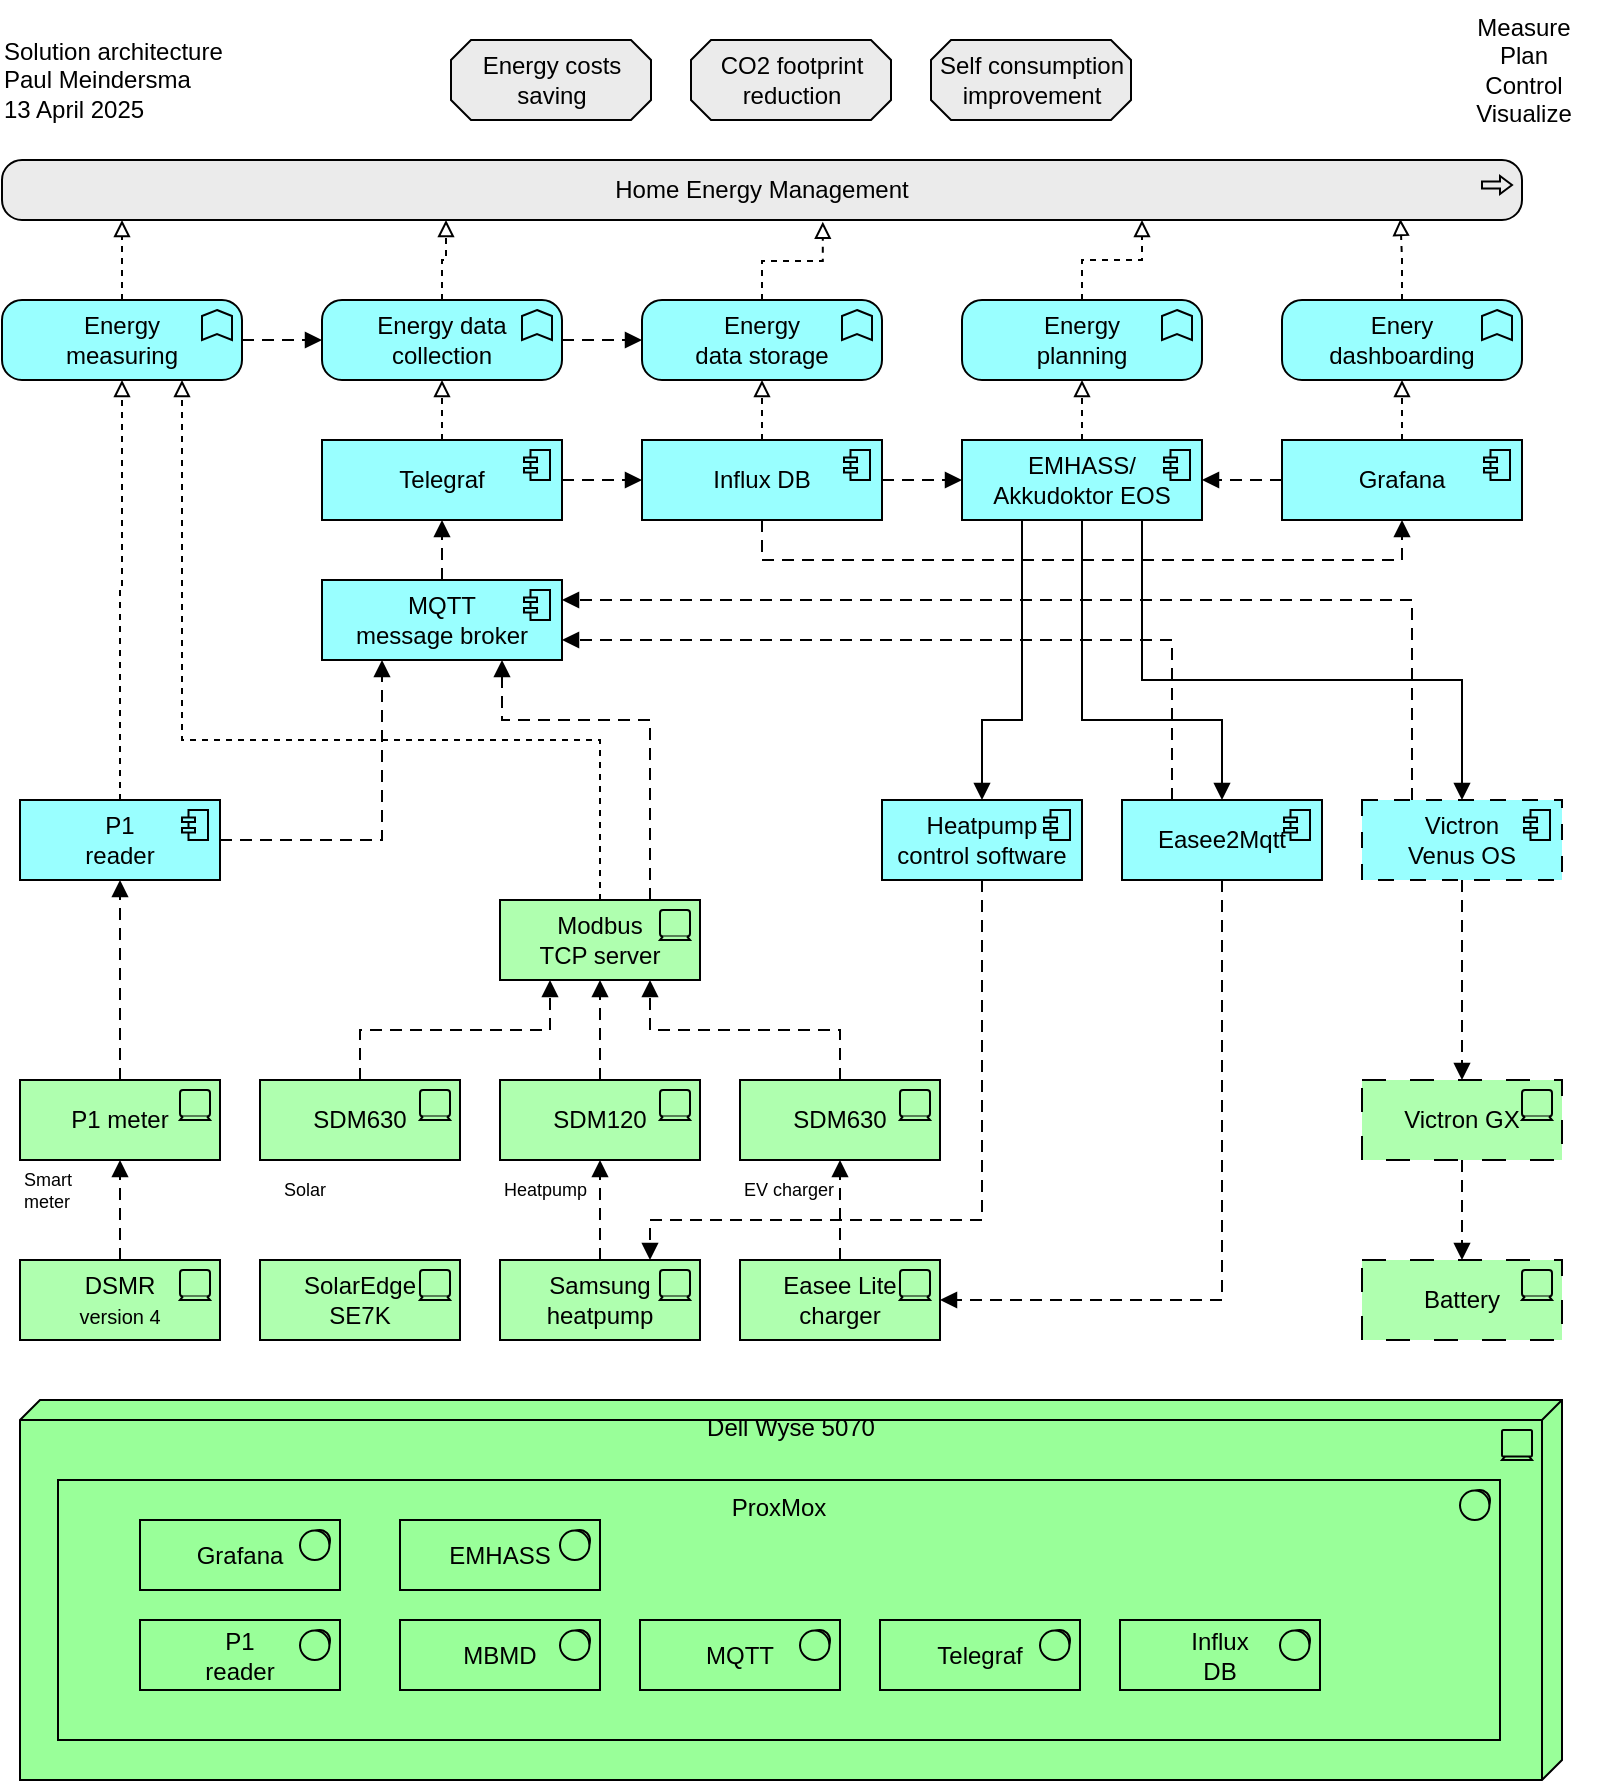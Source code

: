 <mxfile version="26.2.12">
  <diagram name="Pagina-1" id="If3uVRzUwgf7AavsxgMt">
    <mxGraphModel dx="1420" dy="760" grid="1" gridSize="10" guides="1" tooltips="1" connect="1" arrows="1" fold="1" page="1" pageScale="1" pageWidth="827" pageHeight="1169" math="0" shadow="0">
      <root>
        <mxCell id="0" />
        <mxCell id="1" parent="0" />
        <mxCell id="eXZCC9MjRsluqyA0-eMw-1" value="Solution architecture&lt;div&gt;Paul Meindersma&lt;/div&gt;&lt;div&gt;13 April 2025&lt;/div&gt;" style="text;html=1;align=left;verticalAlign=middle;whiteSpace=wrap;rounded=0;" parent="1" vertex="1">
          <mxGeometry x="20" y="15" width="170" height="50" as="geometry" />
        </mxCell>
        <mxCell id="eXZCC9MjRsluqyA0-eMw-2" value="Home Energy Management" style="html=1;outlineConnect=0;whiteSpace=wrap;fillColor=#EBEBEB;shape=mxgraph.archimate3.application;appType=proc;archiType=rounded;" parent="1" vertex="1">
          <mxGeometry x="21" y="80" width="760" height="30" as="geometry" />
        </mxCell>
        <mxCell id="eXZCC9MjRsluqyA0-eMw-3" value="Self consumption&lt;div&gt;improvement&lt;/div&gt;" style="html=1;outlineConnect=0;whiteSpace=wrap;fillColor=#EBEBEB;shape=mxgraph.archimate3.application;appType=generic;archiType=oct;" parent="1" vertex="1">
          <mxGeometry x="485.5" y="20" width="100" height="40" as="geometry" />
        </mxCell>
        <mxCell id="eXZCC9MjRsluqyA0-eMw-15" value="Energy&lt;div&gt;measuring&lt;/div&gt;" style="html=1;outlineConnect=0;whiteSpace=wrap;fillColor=#99ffff;shape=mxgraph.archimate3.application;appType=func;archiType=rounded;" parent="1" vertex="1">
          <mxGeometry x="21" y="150" width="120" height="40" as="geometry" />
        </mxCell>
        <mxCell id="eXZCC9MjRsluqyA0-eMw-17" value="P1&lt;div&gt;reader&lt;/div&gt;" style="html=1;outlineConnect=0;whiteSpace=wrap;fillColor=#99ffff;shape=mxgraph.archimate3.application;appType=comp;archiType=square;" parent="1" vertex="1">
          <mxGeometry x="30" y="400" width="100" height="40" as="geometry" />
        </mxCell>
        <mxCell id="eXZCC9MjRsluqyA0-eMw-24" value="" style="edgeStyle=elbowEdgeStyle;html=1;endArrow=block;elbow=vertical;endFill=0;dashed=1;rounded=0;exitX=0.5;exitY=0;exitDx=0;exitDy=0;exitPerimeter=0;" parent="1" source="eXZCC9MjRsluqyA0-eMw-15" edge="1">
          <mxGeometry width="160" relative="1" as="geometry">
            <mxPoint x="191" y="190" as="sourcePoint" />
            <mxPoint x="81" y="110" as="targetPoint" />
          </mxGeometry>
        </mxCell>
        <mxCell id="eXZCC9MjRsluqyA0-eMw-27" value="Energy costs saving" style="html=1;outlineConnect=0;whiteSpace=wrap;fillColor=#EBEBEB;shape=mxgraph.archimate3.application;appType=generic;archiType=oct;" parent="1" vertex="1">
          <mxGeometry x="245.5" y="20" width="100" height="40" as="geometry" />
        </mxCell>
        <mxCell id="eXZCC9MjRsluqyA0-eMw-31" value="Energy data collection" style="html=1;outlineConnect=0;whiteSpace=wrap;fillColor=#99ffff;shape=mxgraph.archimate3.application;appType=func;archiType=rounded;" parent="1" vertex="1">
          <mxGeometry x="181" y="150" width="120" height="40" as="geometry" />
        </mxCell>
        <mxCell id="eXZCC9MjRsluqyA0-eMw-32" value="MQTT&lt;div&gt;message broker&lt;/div&gt;" style="html=1;outlineConnect=0;whiteSpace=wrap;fillColor=#99ffff;shape=mxgraph.archimate3.application;appType=comp;archiType=square;" parent="1" vertex="1">
          <mxGeometry x="181" y="290" width="120" height="40" as="geometry" />
        </mxCell>
        <mxCell id="eXZCC9MjRsluqyA0-eMw-34" value="" style="edgeStyle=elbowEdgeStyle;html=1;endArrow=block;dashed=1;elbow=vertical;endFill=1;dashPattern=6 4;rounded=0;exitX=1;exitY=0.5;exitDx=0;exitDy=0;exitPerimeter=0;entryX=0;entryY=0.5;entryDx=0;entryDy=0;entryPerimeter=0;" parent="1" source="eXZCC9MjRsluqyA0-eMw-15" target="eXZCC9MjRsluqyA0-eMw-31" edge="1">
          <mxGeometry width="160" relative="1" as="geometry">
            <mxPoint x="271" y="290" as="sourcePoint" />
            <mxPoint x="431" y="290" as="targetPoint" />
          </mxGeometry>
        </mxCell>
        <mxCell id="eXZCC9MjRsluqyA0-eMw-35" value="Influx DB" style="html=1;outlineConnect=0;whiteSpace=wrap;fillColor=#99ffff;shape=mxgraph.archimate3.application;appType=comp;archiType=square;" parent="1" vertex="1">
          <mxGeometry x="341" y="220" width="120" height="40" as="geometry" />
        </mxCell>
        <mxCell id="eXZCC9MjRsluqyA0-eMw-36" value="Energy&lt;div&gt;data storage&lt;/div&gt;" style="html=1;outlineConnect=0;whiteSpace=wrap;fillColor=#99ffff;shape=mxgraph.archimate3.application;appType=func;archiType=rounded;" parent="1" vertex="1">
          <mxGeometry x="341" y="150" width="120" height="40" as="geometry" />
        </mxCell>
        <mxCell id="eXZCC9MjRsluqyA0-eMw-38" value="Energy&lt;div&gt;planning&lt;/div&gt;" style="html=1;outlineConnect=0;whiteSpace=wrap;fillColor=#99ffff;shape=mxgraph.archimate3.application;appType=func;archiType=rounded;" parent="1" vertex="1">
          <mxGeometry x="501" y="150" width="120" height="40" as="geometry" />
        </mxCell>
        <mxCell id="eXZCC9MjRsluqyA0-eMw-39" value="Enery&lt;div&gt;dashboarding&lt;/div&gt;" style="html=1;outlineConnect=0;whiteSpace=wrap;fillColor=#99ffff;shape=mxgraph.archimate3.application;appType=func;archiType=rounded;" parent="1" vertex="1">
          <mxGeometry x="661" y="150" width="120" height="40" as="geometry" />
        </mxCell>
        <mxCell id="eXZCC9MjRsluqyA0-eMw-40" value="" style="edgeStyle=elbowEdgeStyle;html=1;endArrow=block;elbow=vertical;endFill=0;dashed=1;rounded=0;entryX=0.5;entryY=1;entryDx=0;entryDy=0;entryPerimeter=0;exitX=0.5;exitY=0;exitDx=0;exitDy=0;exitPerimeter=0;" parent="1" source="eXZCC9MjRsluqyA0-eMw-35" target="eXZCC9MjRsluqyA0-eMw-36" edge="1">
          <mxGeometry width="160" relative="1" as="geometry">
            <mxPoint x="271" y="220" as="sourcePoint" />
            <mxPoint x="431" y="220" as="targetPoint" />
            <Array as="points">
              <mxPoint x="431" y="200" />
            </Array>
          </mxGeometry>
        </mxCell>
        <mxCell id="eXZCC9MjRsluqyA0-eMw-41" value="EMHASS/&lt;div&gt;Akkudoktor EOS&lt;/div&gt;" style="html=1;outlineConnect=0;whiteSpace=wrap;fillColor=#99ffff;shape=mxgraph.archimate3.application;appType=comp;archiType=square;" parent="1" vertex="1">
          <mxGeometry x="501" y="220" width="120" height="40" as="geometry" />
        </mxCell>
        <mxCell id="eXZCC9MjRsluqyA0-eMw-42" value="Grafana" style="html=1;outlineConnect=0;whiteSpace=wrap;fillColor=#99ffff;shape=mxgraph.archimate3.application;appType=comp;archiType=square;" parent="1" vertex="1">
          <mxGeometry x="661" y="220" width="120" height="40" as="geometry" />
        </mxCell>
        <mxCell id="eXZCC9MjRsluqyA0-eMw-43" value="&lt;div&gt;&lt;span style=&quot;background-color: transparent; color: light-dark(rgb(0, 0, 0), rgb(255, 255, 255));&quot;&gt;DSMR&lt;/span&gt;&lt;/div&gt;&lt;div&gt;&lt;span style=&quot;background-color: transparent; color: light-dark(rgb(0, 0, 0), rgb(255, 255, 255));&quot;&gt;&lt;font style=&quot;font-size: 10px;&quot;&gt;version 4&lt;/font&gt;&lt;/span&gt;&lt;/div&gt;" style="html=1;outlineConnect=0;whiteSpace=wrap;fillColor=#AFFFAF;shape=mxgraph.archimate3.application;appType=device;" parent="1" vertex="1">
          <mxGeometry x="30" y="630" width="100" height="40" as="geometry" />
        </mxCell>
        <mxCell id="eXZCC9MjRsluqyA0-eMw-45" value="SolarEdge&lt;div&gt;SE7K&lt;/div&gt;" style="html=1;outlineConnect=0;whiteSpace=wrap;fillColor=#AFFFAF;shape=mxgraph.archimate3.application;appType=device;" parent="1" vertex="1">
          <mxGeometry x="150" y="630" width="100" height="40" as="geometry" />
        </mxCell>
        <mxCell id="eXZCC9MjRsluqyA0-eMw-46" value="SDM630" style="html=1;outlineConnect=0;whiteSpace=wrap;fillColor=#AFFFAF;shape=mxgraph.archimate3.application;appType=device;" parent="1" vertex="1">
          <mxGeometry x="150" y="540" width="100" height="40" as="geometry" />
        </mxCell>
        <mxCell id="eXZCC9MjRsluqyA0-eMw-49" value="" style="edgeStyle=elbowEdgeStyle;html=1;endArrow=block;dashed=1;elbow=vertical;endFill=1;dashPattern=6 4;rounded=0;exitX=1;exitY=0.5;exitDx=0;exitDy=0;exitPerimeter=0;" parent="1" source="eXZCC9MjRsluqyA0-eMw-31" target="eXZCC9MjRsluqyA0-eMw-36" edge="1">
          <mxGeometry width="160" relative="1" as="geometry">
            <mxPoint x="271" y="400" as="sourcePoint" />
            <mxPoint x="431" y="400" as="targetPoint" />
          </mxGeometry>
        </mxCell>
        <mxCell id="eXZCC9MjRsluqyA0-eMw-50" value="" style="edgeStyle=elbowEdgeStyle;html=1;endArrow=block;dashed=1;elbow=vertical;endFill=1;dashPattern=6 4;rounded=0;exitX=0.5;exitY=0;exitDx=0;exitDy=0;exitPerimeter=0;entryX=0.5;entryY=1;entryDx=0;entryDy=0;entryPerimeter=0;" parent="1" source="eXZCC9MjRsluqyA0-eMw-32" target="eXZCC9MjRsluqyA0-eMw-55" edge="1">
          <mxGeometry width="160" relative="1" as="geometry">
            <mxPoint x="271" y="390" as="sourcePoint" />
            <mxPoint x="431" y="390" as="targetPoint" />
            <Array as="points" />
          </mxGeometry>
        </mxCell>
        <mxCell id="eXZCC9MjRsluqyA0-eMw-51" value="" style="edgeStyle=elbowEdgeStyle;html=1;endArrow=block;dashed=1;elbow=vertical;endFill=1;dashPattern=6 4;rounded=0;exitX=1;exitY=0.5;exitDx=0;exitDy=0;exitPerimeter=0;entryX=0;entryY=0.5;entryDx=0;entryDy=0;entryPerimeter=0;" parent="1" source="eXZCC9MjRsluqyA0-eMw-35" target="eXZCC9MjRsluqyA0-eMw-41" edge="1">
          <mxGeometry width="160" relative="1" as="geometry">
            <mxPoint x="271" y="390" as="sourcePoint" />
            <mxPoint x="431" y="390" as="targetPoint" />
          </mxGeometry>
        </mxCell>
        <mxCell id="eXZCC9MjRsluqyA0-eMw-52" value="" style="edgeStyle=elbowEdgeStyle;html=1;endArrow=block;elbow=vertical;endFill=0;dashed=1;rounded=0;entryX=0.5;entryY=1;entryDx=0;entryDy=0;entryPerimeter=0;exitX=0.5;exitY=0;exitDx=0;exitDy=0;exitPerimeter=0;" parent="1" source="eXZCC9MjRsluqyA0-eMw-41" target="eXZCC9MjRsluqyA0-eMw-38" edge="1">
          <mxGeometry width="160" relative="1" as="geometry">
            <mxPoint x="271" y="390" as="sourcePoint" />
            <mxPoint x="431" y="390" as="targetPoint" />
          </mxGeometry>
        </mxCell>
        <mxCell id="eXZCC9MjRsluqyA0-eMw-53" value="" style="edgeStyle=elbowEdgeStyle;html=1;endArrow=block;elbow=vertical;endFill=0;dashed=1;rounded=0;exitX=0.5;exitY=0;exitDx=0;exitDy=0;exitPerimeter=0;" parent="1" source="eXZCC9MjRsluqyA0-eMw-42" target="eXZCC9MjRsluqyA0-eMw-39" edge="1">
          <mxGeometry width="160" relative="1" as="geometry">
            <mxPoint x="721" y="260" as="sourcePoint" />
            <mxPoint x="431" y="390" as="targetPoint" />
          </mxGeometry>
        </mxCell>
        <mxCell id="eXZCC9MjRsluqyA0-eMw-54" value="" style="edgeStyle=elbowEdgeStyle;html=1;endArrow=block;dashed=1;elbow=vertical;endFill=1;dashPattern=6 4;rounded=0;exitX=0.5;exitY=1;exitDx=0;exitDy=0;exitPerimeter=0;entryX=0.5;entryY=1;entryDx=0;entryDy=0;entryPerimeter=0;" parent="1" source="eXZCC9MjRsluqyA0-eMw-35" target="eXZCC9MjRsluqyA0-eMw-42" edge="1">
          <mxGeometry width="160" relative="1" as="geometry">
            <mxPoint x="271" y="390" as="sourcePoint" />
            <mxPoint x="431" y="390" as="targetPoint" />
            <Array as="points">
              <mxPoint x="561" y="280" />
            </Array>
          </mxGeometry>
        </mxCell>
        <mxCell id="eXZCC9MjRsluqyA0-eMw-55" value="Telegraf" style="html=1;outlineConnect=0;whiteSpace=wrap;fillColor=#99ffff;shape=mxgraph.archimate3.application;appType=comp;archiType=square;" parent="1" vertex="1">
          <mxGeometry x="181" y="220" width="120" height="40" as="geometry" />
        </mxCell>
        <mxCell id="eXZCC9MjRsluqyA0-eMw-56" value="" style="edgeStyle=elbowEdgeStyle;html=1;endArrow=block;dashed=1;elbow=vertical;endFill=1;dashPattern=6 4;rounded=0;exitX=1;exitY=0.5;exitDx=0;exitDy=0;exitPerimeter=0;" parent="1" source="eXZCC9MjRsluqyA0-eMw-55" target="eXZCC9MjRsluqyA0-eMw-35" edge="1">
          <mxGeometry width="160" relative="1" as="geometry">
            <mxPoint x="271" y="390" as="sourcePoint" />
            <mxPoint x="431" y="390" as="targetPoint" />
          </mxGeometry>
        </mxCell>
        <mxCell id="eXZCC9MjRsluqyA0-eMw-58" value="" style="edgeStyle=elbowEdgeStyle;html=1;endArrow=block;dashed=1;elbow=vertical;endFill=1;dashPattern=6 4;rounded=0;exitX=0;exitY=0.5;exitDx=0;exitDy=0;exitPerimeter=0;entryX=1;entryY=0.5;entryDx=0;entryDy=0;entryPerimeter=0;" parent="1" source="eXZCC9MjRsluqyA0-eMw-42" target="eXZCC9MjRsluqyA0-eMw-41" edge="1">
          <mxGeometry width="160" relative="1" as="geometry">
            <mxPoint x="271" y="320" as="sourcePoint" />
            <mxPoint x="431" y="320" as="targetPoint" />
          </mxGeometry>
        </mxCell>
        <mxCell id="eXZCC9MjRsluqyA0-eMw-59" value="Heatpump&lt;div&gt;control software&lt;/div&gt;" style="html=1;outlineConnect=0;whiteSpace=wrap;fillColor=#99ffff;shape=mxgraph.archimate3.application;appType=comp;archiType=square;" parent="1" vertex="1">
          <mxGeometry x="461" y="400" width="100" height="40" as="geometry" />
        </mxCell>
        <mxCell id="eXZCC9MjRsluqyA0-eMw-60" value="&lt;div&gt;Easee2Mqtt&lt;/div&gt;" style="html=1;outlineConnect=0;whiteSpace=wrap;fillColor=#99ffff;shape=mxgraph.archimate3.application;appType=comp;archiType=square;" parent="1" vertex="1">
          <mxGeometry x="581" y="400" width="100" height="40" as="geometry" />
        </mxCell>
        <mxCell id="eXZCC9MjRsluqyA0-eMw-62" value="P1 meter" style="html=1;outlineConnect=0;whiteSpace=wrap;fillColor=#AFFFAF;shape=mxgraph.archimate3.application;appType=device;" parent="1" vertex="1">
          <mxGeometry x="30" y="540" width="100" height="40" as="geometry" />
        </mxCell>
        <mxCell id="eXZCC9MjRsluqyA0-eMw-63" value="" style="edgeStyle=elbowEdgeStyle;html=1;endArrow=block;dashed=1;elbow=vertical;endFill=1;dashPattern=6 4;rounded=0;exitX=1;exitY=0.5;exitDx=0;exitDy=0;exitPerimeter=0;entryX=0.25;entryY=1;entryDx=0;entryDy=0;entryPerimeter=0;" parent="1" source="eXZCC9MjRsluqyA0-eMw-17" target="eXZCC9MjRsluqyA0-eMw-32" edge="1">
          <mxGeometry width="160" relative="1" as="geometry">
            <mxPoint x="271" y="450" as="sourcePoint" />
            <mxPoint x="431" y="450" as="targetPoint" />
            <Array as="points">
              <mxPoint x="181" y="420" />
            </Array>
          </mxGeometry>
        </mxCell>
        <mxCell id="eXZCC9MjRsluqyA0-eMw-64" value="" style="edgeStyle=elbowEdgeStyle;html=1;endArrow=block;dashed=1;elbow=vertical;endFill=1;dashPattern=6 4;rounded=0;exitX=0.75;exitY=0;exitDx=0;exitDy=0;exitPerimeter=0;entryX=0.75;entryY=1;entryDx=0;entryDy=0;entryPerimeter=0;" parent="1" source="eXZCC9MjRsluqyA0-eMw-116" target="eXZCC9MjRsluqyA0-eMw-32" edge="1">
          <mxGeometry width="160" relative="1" as="geometry">
            <mxPoint x="270" y="420" as="sourcePoint" />
            <mxPoint x="431" y="450" as="targetPoint" />
            <Array as="points">
              <mxPoint x="300" y="360" />
            </Array>
          </mxGeometry>
        </mxCell>
        <mxCell id="eXZCC9MjRsluqyA0-eMw-65" value="SDM120" style="html=1;outlineConnect=0;whiteSpace=wrap;fillColor=#AFFFAF;shape=mxgraph.archimate3.application;appType=device;" parent="1" vertex="1">
          <mxGeometry x="270" y="540" width="100" height="40" as="geometry" />
        </mxCell>
        <mxCell id="eXZCC9MjRsluqyA0-eMw-66" value="SDM630" style="html=1;outlineConnect=0;whiteSpace=wrap;fillColor=#AFFFAF;shape=mxgraph.archimate3.application;appType=device;" parent="1" vertex="1">
          <mxGeometry x="390" y="540" width="100" height="40" as="geometry" />
        </mxCell>
        <mxCell id="eXZCC9MjRsluqyA0-eMw-67" value="" style="edgeStyle=elbowEdgeStyle;html=1;endArrow=block;dashed=1;elbow=vertical;endFill=1;dashPattern=6 4;rounded=0;exitX=0.5;exitY=0;exitDx=0;exitDy=0;exitPerimeter=0;entryX=0.5;entryY=1;entryDx=0;entryDy=0;entryPerimeter=0;" parent="1" source="eXZCC9MjRsluqyA0-eMw-62" target="eXZCC9MjRsluqyA0-eMw-17" edge="1">
          <mxGeometry width="160" relative="1" as="geometry">
            <mxPoint x="280" y="450" as="sourcePoint" />
            <mxPoint x="440" y="450" as="targetPoint" />
          </mxGeometry>
        </mxCell>
        <mxCell id="eXZCC9MjRsluqyA0-eMw-68" value="" style="edgeStyle=elbowEdgeStyle;html=1;endArrow=block;dashed=1;elbow=vertical;endFill=1;dashPattern=6 4;rounded=0;entryX=0.25;entryY=1;entryDx=0;entryDy=0;entryPerimeter=0;exitX=0.5;exitY=0;exitDx=0;exitDy=0;exitPerimeter=0;" parent="1" source="eXZCC9MjRsluqyA0-eMw-46" target="eXZCC9MjRsluqyA0-eMw-116" edge="1">
          <mxGeometry width="160" relative="1" as="geometry">
            <mxPoint x="280" y="450" as="sourcePoint" />
            <mxPoint x="295" y="440" as="targetPoint" />
            <Array as="points" />
          </mxGeometry>
        </mxCell>
        <mxCell id="eXZCC9MjRsluqyA0-eMw-69" value="" style="edgeStyle=elbowEdgeStyle;html=1;endArrow=block;dashed=1;elbow=vertical;endFill=1;dashPattern=6 4;rounded=0;exitX=0.5;exitY=0;exitDx=0;exitDy=0;exitPerimeter=0;entryX=0.5;entryY=1;entryDx=0;entryDy=0;entryPerimeter=0;" parent="1" source="eXZCC9MjRsluqyA0-eMw-65" target="eXZCC9MjRsluqyA0-eMw-116" edge="1">
          <mxGeometry width="160" relative="1" as="geometry">
            <mxPoint x="280" y="450" as="sourcePoint" />
            <mxPoint x="320" y="440" as="targetPoint" />
          </mxGeometry>
        </mxCell>
        <mxCell id="eXZCC9MjRsluqyA0-eMw-71" value="" style="edgeStyle=elbowEdgeStyle;html=1;endArrow=block;dashed=1;elbow=vertical;endFill=1;dashPattern=6 4;rounded=0;exitX=0.5;exitY=0;exitDx=0;exitDy=0;exitPerimeter=0;entryX=0.75;entryY=1;entryDx=0;entryDy=0;entryPerimeter=0;" parent="1" source="eXZCC9MjRsluqyA0-eMw-66" target="eXZCC9MjRsluqyA0-eMw-116" edge="1">
          <mxGeometry width="160" relative="1" as="geometry">
            <mxPoint x="280" y="450" as="sourcePoint" />
            <mxPoint x="345" y="440" as="targetPoint" />
            <Array as="points" />
          </mxGeometry>
        </mxCell>
        <mxCell id="eXZCC9MjRsluqyA0-eMw-72" value="Smart&lt;div&gt;meter&lt;/div&gt;" style="text;html=1;align=left;verticalAlign=middle;whiteSpace=wrap;rounded=0;fontSize=9;" parent="1" vertex="1">
          <mxGeometry x="30" y="580" width="90" height="30" as="geometry" />
        </mxCell>
        <mxCell id="eXZCC9MjRsluqyA0-eMw-73" value="Heatpump" style="text;html=1;align=left;verticalAlign=middle;whiteSpace=wrap;rounded=0;fontSize=9;" parent="1" vertex="1">
          <mxGeometry x="270" y="580" width="90" height="30" as="geometry" />
        </mxCell>
        <mxCell id="eXZCC9MjRsluqyA0-eMw-74" value="EV charger" style="text;html=1;align=left;verticalAlign=middle;whiteSpace=wrap;rounded=0;fontSize=9;" parent="1" vertex="1">
          <mxGeometry x="390" y="580" width="90" height="30" as="geometry" />
        </mxCell>
        <mxCell id="eXZCC9MjRsluqyA0-eMw-75" value="Victron GX" style="html=1;outlineConnect=0;whiteSpace=wrap;fillColor=#AFFFAF;shape=mxgraph.archimate3.application;appType=device;dashed=1;dashPattern=12 12;" parent="1" vertex="1">
          <mxGeometry x="701" y="540" width="100" height="40" as="geometry" />
        </mxCell>
        <mxCell id="eXZCC9MjRsluqyA0-eMw-76" value="Samsung&lt;div&gt;heatpump&lt;/div&gt;" style="html=1;outlineConnect=0;whiteSpace=wrap;fillColor=#AFFFAF;shape=mxgraph.archimate3.application;appType=device;" parent="1" vertex="1">
          <mxGeometry x="270" y="630" width="100" height="40" as="geometry" />
        </mxCell>
        <mxCell id="eXZCC9MjRsluqyA0-eMw-77" value="" style="edgeStyle=elbowEdgeStyle;html=1;endArrow=block;dashed=1;elbow=vertical;endFill=1;dashPattern=6 4;rounded=0;exitX=0.5;exitY=0;exitDx=0;exitDy=0;exitPerimeter=0;" parent="1" source="eXZCC9MjRsluqyA0-eMw-43" edge="1">
          <mxGeometry width="160" relative="1" as="geometry">
            <mxPoint x="280" y="510" as="sourcePoint" />
            <mxPoint x="80" y="580" as="targetPoint" />
          </mxGeometry>
        </mxCell>
        <mxCell id="eXZCC9MjRsluqyA0-eMw-79" value="" style="edgeStyle=elbowEdgeStyle;html=1;endArrow=block;dashed=1;elbow=vertical;endFill=1;dashPattern=6 4;rounded=0;exitX=0.5;exitY=0;exitDx=0;exitDy=0;exitPerimeter=0;" parent="1" source="eXZCC9MjRsluqyA0-eMw-76" edge="1">
          <mxGeometry width="160" relative="1" as="geometry">
            <mxPoint x="100" y="650" as="sourcePoint" />
            <mxPoint x="320" y="580" as="targetPoint" />
          </mxGeometry>
        </mxCell>
        <mxCell id="eXZCC9MjRsluqyA0-eMw-80" value="" style="edgeStyle=elbowEdgeStyle;html=1;endArrow=block;dashed=1;elbow=vertical;endFill=1;dashPattern=6 4;rounded=0;exitX=0.5;exitY=0;exitDx=0;exitDy=0;exitPerimeter=0;" parent="1" source="eXZCC9MjRsluqyA0-eMw-106" target="eXZCC9MjRsluqyA0-eMw-66" edge="1">
          <mxGeometry width="160" relative="1" as="geometry">
            <mxPoint x="110" y="660" as="sourcePoint" />
            <mxPoint x="110" y="610" as="targetPoint" />
          </mxGeometry>
        </mxCell>
        <mxCell id="eXZCC9MjRsluqyA0-eMw-82" value="" style="edgeStyle=elbowEdgeStyle;html=1;endArrow=block;dashed=1;elbow=vertical;endFill=1;dashPattern=6 4;rounded=0;exitX=0.5;exitY=1;exitDx=0;exitDy=0;exitPerimeter=0;entryX=0.75;entryY=0;entryDx=0;entryDy=0;entryPerimeter=0;" parent="1" source="eXZCC9MjRsluqyA0-eMw-59" target="eXZCC9MjRsluqyA0-eMw-76" edge="1">
          <mxGeometry width="160" relative="1" as="geometry">
            <mxPoint x="271" y="490" as="sourcePoint" />
            <mxPoint x="431" y="490" as="targetPoint" />
            <Array as="points">
              <mxPoint x="440" y="610" />
            </Array>
          </mxGeometry>
        </mxCell>
        <mxCell id="eXZCC9MjRsluqyA0-eMw-83" value="" style="edgeStyle=elbowEdgeStyle;html=1;endArrow=block;dashed=0;elbow=vertical;endFill=1;rounded=0;entryX=0.5;entryY=0;entryDx=0;entryDy=0;entryPerimeter=0;exitX=0.25;exitY=1;exitDx=0;exitDy=0;exitPerimeter=0;" parent="1" source="eXZCC9MjRsluqyA0-eMw-41" target="eXZCC9MjRsluqyA0-eMw-59" edge="1">
          <mxGeometry width="160" relative="1" as="geometry">
            <mxPoint x="271" y="380" as="sourcePoint" />
            <mxPoint x="431" y="380" as="targetPoint" />
            <Array as="points">
              <mxPoint x="531" y="360" />
            </Array>
          </mxGeometry>
        </mxCell>
        <mxCell id="eXZCC9MjRsluqyA0-eMw-84" value="" style="edgeStyle=elbowEdgeStyle;html=1;endArrow=block;dashed=0;elbow=vertical;endFill=1;rounded=0;entryX=0.5;entryY=0;entryDx=0;entryDy=0;entryPerimeter=0;" parent="1" source="eXZCC9MjRsluqyA0-eMw-41" target="eXZCC9MjRsluqyA0-eMw-60" edge="1">
          <mxGeometry width="160" relative="1" as="geometry">
            <mxPoint x="271" y="380" as="sourcePoint" />
            <mxPoint x="431" y="380" as="targetPoint" />
            <Array as="points">
              <mxPoint x="561" y="360" />
            </Array>
          </mxGeometry>
        </mxCell>
        <mxCell id="eXZCC9MjRsluqyA0-eMw-85" value="" style="edgeStyle=elbowEdgeStyle;html=1;endArrow=block;dashed=1;elbow=vertical;endFill=1;dashPattern=6 4;rounded=0;entryX=1;entryY=0.5;entryDx=0;entryDy=0;entryPerimeter=0;exitX=0.5;exitY=1;exitDx=0;exitDy=0;exitPerimeter=0;" parent="1" source="eXZCC9MjRsluqyA0-eMw-60" target="eXZCC9MjRsluqyA0-eMw-106" edge="1">
          <mxGeometry width="160" relative="1" as="geometry">
            <mxPoint x="271" y="380" as="sourcePoint" />
            <mxPoint x="431" y="380" as="targetPoint" />
            <Array as="points">
              <mxPoint x="570" y="650" />
            </Array>
          </mxGeometry>
        </mxCell>
        <mxCell id="eXZCC9MjRsluqyA0-eMw-86" value="" style="edgeStyle=elbowEdgeStyle;html=1;endArrow=block;elbow=vertical;endFill=0;dashed=1;rounded=0;" parent="1" source="eXZCC9MjRsluqyA0-eMw-31" edge="1">
          <mxGeometry width="160" relative="1" as="geometry">
            <mxPoint x="271" y="260" as="sourcePoint" />
            <mxPoint x="243" y="110" as="targetPoint" />
          </mxGeometry>
        </mxCell>
        <mxCell id="eXZCC9MjRsluqyA0-eMw-87" value="" style="edgeStyle=elbowEdgeStyle;html=1;endArrow=block;elbow=vertical;endFill=0;dashed=1;rounded=0;entryX=0.54;entryY=1.03;entryDx=0;entryDy=0;entryPerimeter=0;exitX=0.5;exitY=0;exitDx=0;exitDy=0;exitPerimeter=0;" parent="1" source="eXZCC9MjRsluqyA0-eMw-36" target="eXZCC9MjRsluqyA0-eMw-2" edge="1">
          <mxGeometry width="160" relative="1" as="geometry">
            <mxPoint x="271" y="250" as="sourcePoint" />
            <mxPoint x="431" y="250" as="targetPoint" />
          </mxGeometry>
        </mxCell>
        <mxCell id="eXZCC9MjRsluqyA0-eMw-88" value="" style="edgeStyle=elbowEdgeStyle;html=1;endArrow=block;elbow=vertical;endFill=0;dashed=1;rounded=0;exitX=0.5;exitY=0;exitDx=0;exitDy=0;exitPerimeter=0;entryX=0.75;entryY=1;entryDx=0;entryDy=0;entryPerimeter=0;" parent="1" source="eXZCC9MjRsluqyA0-eMw-38" target="eXZCC9MjRsluqyA0-eMw-2" edge="1">
          <mxGeometry width="160" relative="1" as="geometry">
            <mxPoint x="481" y="250" as="sourcePoint" />
            <mxPoint x="641" y="250" as="targetPoint" />
          </mxGeometry>
        </mxCell>
        <mxCell id="eXZCC9MjRsluqyA0-eMw-89" value="" style="edgeStyle=elbowEdgeStyle;html=1;endArrow=block;elbow=vertical;endFill=0;dashed=1;rounded=0;exitX=0.5;exitY=0;exitDx=0;exitDy=0;exitPerimeter=0;entryX=0.92;entryY=0.983;entryDx=0;entryDy=0;entryPerimeter=0;" parent="1" source="eXZCC9MjRsluqyA0-eMw-39" target="eXZCC9MjRsluqyA0-eMw-2" edge="1">
          <mxGeometry width="160" relative="1" as="geometry">
            <mxPoint x="481" y="250" as="sourcePoint" />
            <mxPoint x="641" y="250" as="targetPoint" />
          </mxGeometry>
        </mxCell>
        <mxCell id="eXZCC9MjRsluqyA0-eMw-90" value="Solar" style="text;html=1;align=left;verticalAlign=middle;whiteSpace=wrap;rounded=0;fontSize=9;" parent="1" vertex="1">
          <mxGeometry x="160" y="580" width="90" height="30" as="geometry" />
        </mxCell>
        <mxCell id="eXZCC9MjRsluqyA0-eMw-91" value="" style="edgeStyle=elbowEdgeStyle;html=1;endArrow=block;elbow=vertical;endFill=0;dashed=1;rounded=0;entryX=0.5;entryY=1;entryDx=0;entryDy=0;entryPerimeter=0;" parent="1" target="eXZCC9MjRsluqyA0-eMw-31" edge="1">
          <mxGeometry width="160" relative="1" as="geometry">
            <mxPoint x="241" y="220" as="sourcePoint" />
            <mxPoint x="511" y="360" as="targetPoint" />
          </mxGeometry>
        </mxCell>
        <mxCell id="eXZCC9MjRsluqyA0-eMw-92" value="" style="edgeStyle=elbowEdgeStyle;html=1;endArrow=block;elbow=vertical;endFill=0;dashed=1;rounded=0;exitX=0.5;exitY=0;exitDx=0;exitDy=0;exitPerimeter=0;" parent="1" source="eXZCC9MjRsluqyA0-eMw-17" target="eXZCC9MjRsluqyA0-eMw-15" edge="1">
          <mxGeometry width="160" relative="1" as="geometry">
            <mxPoint x="351" y="360" as="sourcePoint" />
            <mxPoint x="511" y="360" as="targetPoint" />
          </mxGeometry>
        </mxCell>
        <mxCell id="eXZCC9MjRsluqyA0-eMw-93" value="" style="edgeStyle=elbowEdgeStyle;html=1;endArrow=block;elbow=vertical;endFill=0;dashed=1;rounded=0;exitX=0.5;exitY=0;exitDx=0;exitDy=0;exitPerimeter=0;entryX=0.75;entryY=1;entryDx=0;entryDy=0;entryPerimeter=0;" parent="1" source="eXZCC9MjRsluqyA0-eMw-116" target="eXZCC9MjRsluqyA0-eMw-15" edge="1">
          <mxGeometry width="160" relative="1" as="geometry">
            <mxPoint x="320" y="400" as="sourcePoint" />
            <mxPoint x="511" y="360" as="targetPoint" />
            <Array as="points">
              <mxPoint x="221" y="370" />
            </Array>
          </mxGeometry>
        </mxCell>
        <mxCell id="eXZCC9MjRsluqyA0-eMw-94" value="Dell Wyse 5070" style="html=1;outlineConnect=0;whiteSpace=wrap;fillColor=#99ff99;shape=mxgraph.archimate.tech;techType=device;verticalAlign=top;" parent="1" vertex="1">
          <mxGeometry x="30" y="700" width="771" height="190" as="geometry" />
        </mxCell>
        <mxCell id="eXZCC9MjRsluqyA0-eMw-95" value="ProxMox" style="html=1;outlineConnect=0;whiteSpace=wrap;fillColor=#99ff99;shape=mxgraph.archimate.application;appType=sysSw;verticalAlign=top;" parent="1" vertex="1">
          <mxGeometry x="49" y="740" width="721" height="130" as="geometry" />
        </mxCell>
        <mxCell id="eXZCC9MjRsluqyA0-eMw-97" value="MBMD" style="html=1;outlineConnect=0;whiteSpace=wrap;fillColor=#99ff99;shape=mxgraph.archimate.application;appType=sysSw" parent="1" vertex="1">
          <mxGeometry x="220" y="810" width="100" height="35" as="geometry" />
        </mxCell>
        <mxCell id="eXZCC9MjRsluqyA0-eMw-98" value="P1&lt;div&gt;reader&lt;/div&gt;" style="html=1;outlineConnect=0;whiteSpace=wrap;fillColor=#99ff99;shape=mxgraph.archimate.application;appType=sysSw" parent="1" vertex="1">
          <mxGeometry x="90" y="810" width="100" height="35" as="geometry" />
        </mxCell>
        <mxCell id="eXZCC9MjRsluqyA0-eMw-99" value="Telegraf" style="html=1;outlineConnect=0;whiteSpace=wrap;fillColor=#99ff99;shape=mxgraph.archimate.application;appType=sysSw" parent="1" vertex="1">
          <mxGeometry x="460" y="810" width="100" height="35" as="geometry" />
        </mxCell>
        <mxCell id="eXZCC9MjRsluqyA0-eMw-100" value="MQTT" style="html=1;outlineConnect=0;whiteSpace=wrap;fillColor=#99ff99;shape=mxgraph.archimate.application;appType=sysSw" parent="1" vertex="1">
          <mxGeometry x="340" y="810" width="100" height="35" as="geometry" />
        </mxCell>
        <mxCell id="eXZCC9MjRsluqyA0-eMw-101" value="Grafana" style="html=1;outlineConnect=0;whiteSpace=wrap;fillColor=#99ff99;shape=mxgraph.archimate.application;appType=sysSw" parent="1" vertex="1">
          <mxGeometry x="90" y="760" width="100" height="35" as="geometry" />
        </mxCell>
        <mxCell id="eXZCC9MjRsluqyA0-eMw-102" value="Influx&lt;div&gt;DB&lt;/div&gt;" style="html=1;outlineConnect=0;whiteSpace=wrap;fillColor=#99ff99;shape=mxgraph.archimate.application;appType=sysSw" parent="1" vertex="1">
          <mxGeometry x="580" y="810" width="100" height="35" as="geometry" />
        </mxCell>
        <mxCell id="eXZCC9MjRsluqyA0-eMw-103" value="EMHASS" style="html=1;outlineConnect=0;whiteSpace=wrap;fillColor=#99ff99;shape=mxgraph.archimate.application;appType=sysSw" parent="1" vertex="1">
          <mxGeometry x="220" y="760" width="100" height="35" as="geometry" />
        </mxCell>
        <mxCell id="eXZCC9MjRsluqyA0-eMw-104" value="Victron&lt;div&gt;Venus OS&lt;/div&gt;" style="html=1;outlineConnect=0;whiteSpace=wrap;fillColor=#99ffff;shape=mxgraph.archimate3.application;appType=comp;archiType=square;dashed=1;dashPattern=8 8;" parent="1" vertex="1">
          <mxGeometry x="701" y="400" width="100" height="40" as="geometry" />
        </mxCell>
        <mxCell id="eXZCC9MjRsluqyA0-eMw-105" value="" style="edgeStyle=elbowEdgeStyle;html=1;endArrow=block;dashed=0;elbow=vertical;endFill=1;rounded=0;exitX=0.75;exitY=1;exitDx=0;exitDy=0;exitPerimeter=0;" parent="1" source="eXZCC9MjRsluqyA0-eMw-41" target="eXZCC9MjRsluqyA0-eMw-104" edge="1">
          <mxGeometry width="160" relative="1" as="geometry">
            <mxPoint x="611" y="270" as="sourcePoint" />
            <mxPoint x="641" y="410" as="targetPoint" />
            <Array as="points">
              <mxPoint x="671" y="340" />
            </Array>
          </mxGeometry>
        </mxCell>
        <mxCell id="eXZCC9MjRsluqyA0-eMw-106" value="Easee Lite&lt;div&gt;charger&lt;/div&gt;" style="html=1;outlineConnect=0;whiteSpace=wrap;fillColor=#AFFFAF;shape=mxgraph.archimate3.application;appType=device;" parent="1" vertex="1">
          <mxGeometry x="390" y="630" width="100" height="40" as="geometry" />
        </mxCell>
        <mxCell id="eXZCC9MjRsluqyA0-eMw-108" value="" style="edgeStyle=elbowEdgeStyle;html=1;endArrow=block;dashed=1;elbow=vertical;endFill=1;dashPattern=6 4;rounded=0;entryX=0.5;entryY=0;entryDx=0;entryDy=0;entryPerimeter=0;" parent="1" source="eXZCC9MjRsluqyA0-eMw-104" target="eXZCC9MjRsluqyA0-eMw-75" edge="1">
          <mxGeometry width="160" relative="1" as="geometry">
            <mxPoint x="351" y="480" as="sourcePoint" />
            <mxPoint x="760" y="470" as="targetPoint" />
          </mxGeometry>
        </mxCell>
        <mxCell id="eXZCC9MjRsluqyA0-eMw-109" value="" style="edgeStyle=elbowEdgeStyle;html=1;endArrow=block;dashed=1;elbow=vertical;endFill=1;dashPattern=6 4;rounded=0;exitX=0.25;exitY=0;exitDx=0;exitDy=0;exitPerimeter=0;entryX=1;entryY=0.25;entryDx=0;entryDy=0;entryPerimeter=0;" parent="1" source="eXZCC9MjRsluqyA0-eMw-104" target="eXZCC9MjRsluqyA0-eMw-32" edge="1">
          <mxGeometry width="160" relative="1" as="geometry">
            <mxPoint x="351" y="360" as="sourcePoint" />
            <mxPoint x="320" y="300" as="targetPoint" />
            <Array as="points">
              <mxPoint x="520" y="300" />
            </Array>
          </mxGeometry>
        </mxCell>
        <mxCell id="eXZCC9MjRsluqyA0-eMw-110" value="Battery" style="html=1;outlineConnect=0;whiteSpace=wrap;fillColor=#AFFFAF;shape=mxgraph.archimate3.application;appType=device;dashed=1;dashPattern=12 12;" parent="1" vertex="1">
          <mxGeometry x="701" y="630" width="100" height="40" as="geometry" />
        </mxCell>
        <mxCell id="eXZCC9MjRsluqyA0-eMw-113" value="" style="edgeStyle=elbowEdgeStyle;html=1;endArrow=block;dashed=1;elbow=vertical;endFill=1;dashPattern=6 4;rounded=0;entryX=0.5;entryY=0;entryDx=0;entryDy=0;entryPerimeter=0;" parent="1" source="eXZCC9MjRsluqyA0-eMw-75" target="eXZCC9MjRsluqyA0-eMw-110" edge="1">
          <mxGeometry width="160" relative="1" as="geometry">
            <mxPoint x="370" y="580" as="sourcePoint" />
            <mxPoint x="570" y="620" as="targetPoint" />
          </mxGeometry>
        </mxCell>
        <mxCell id="eXZCC9MjRsluqyA0-eMw-115" value="CO2 footprint&lt;div&gt;reduction&lt;/div&gt;" style="html=1;outlineConnect=0;whiteSpace=wrap;fillColor=#EBEBEB;shape=mxgraph.archimate3.application;appType=generic;archiType=oct;" parent="1" vertex="1">
          <mxGeometry x="365.5" y="20" width="100" height="40" as="geometry" />
        </mxCell>
        <mxCell id="eXZCC9MjRsluqyA0-eMw-116" value="&lt;div&gt;Modbus&lt;/div&gt;&lt;div&gt;TCP server&lt;/div&gt;" style="html=1;outlineConnect=0;whiteSpace=wrap;fillColor=#AFFFAF;shape=mxgraph.archimate3.application;appType=device;" parent="1" vertex="1">
          <mxGeometry x="270" y="450" width="100" height="40" as="geometry" />
        </mxCell>
        <mxCell id="eXZCC9MjRsluqyA0-eMw-117" value="" style="edgeStyle=elbowEdgeStyle;html=1;endArrow=block;dashed=1;elbow=vertical;endFill=1;dashPattern=6 4;rounded=0;exitX=0.25;exitY=0;exitDx=0;exitDy=0;exitPerimeter=0;entryX=1;entryY=0.75;entryDx=0;entryDy=0;entryPerimeter=0;" parent="1" source="eXZCC9MjRsluqyA0-eMw-60" target="eXZCC9MjRsluqyA0-eMw-32" edge="1">
          <mxGeometry width="160" relative="1" as="geometry">
            <mxPoint x="370" y="400" as="sourcePoint" />
            <mxPoint x="530" y="400" as="targetPoint" />
            <Array as="points">
              <mxPoint x="460" y="320" />
            </Array>
          </mxGeometry>
        </mxCell>
        <mxCell id="AeliQq8oMLQ8BS18g8Hc-1" value="Measure&lt;div&gt;Plan&lt;/div&gt;&lt;div&gt;Control&lt;/div&gt;&lt;div&gt;Visualize&lt;/div&gt;" style="text;html=1;align=center;verticalAlign=middle;whiteSpace=wrap;rounded=0;" vertex="1" parent="1">
          <mxGeometry x="737" width="90" height="70" as="geometry" />
        </mxCell>
      </root>
    </mxGraphModel>
  </diagram>
</mxfile>
